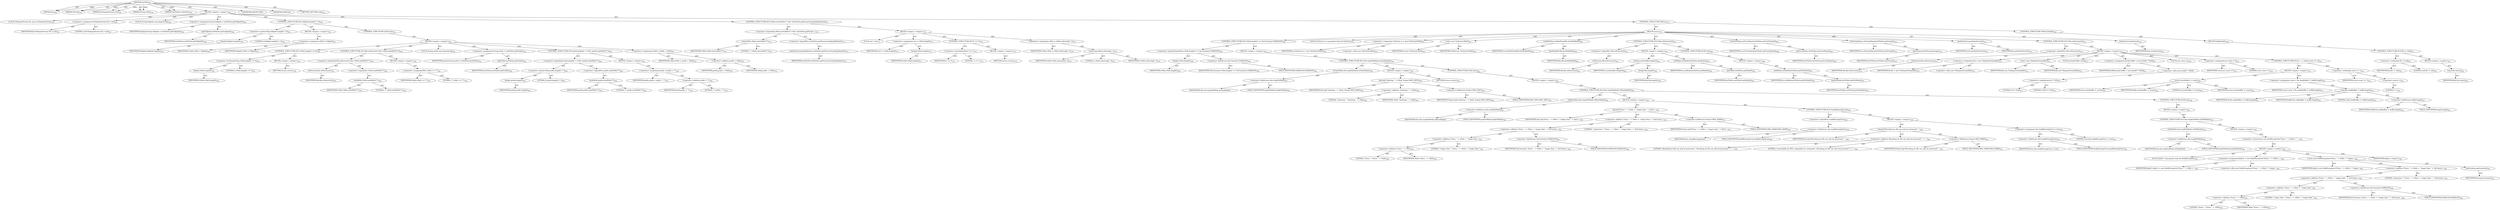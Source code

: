 digraph "tarFile" {  
"111669149704" [label = <(METHOD,tarFile)<SUB>344</SUB>> ]
"115964116999" [label = <(PARAM,this)<SUB>344</SUB>> ]
"115964117028" [label = <(PARAM,File file)<SUB>344</SUB>> ]
"115964117029" [label = <(PARAM,TarOutputStream tOut)<SUB>344</SUB>> ]
"115964117030" [label = <(PARAM,String vPath)<SUB>344</SUB>> ]
"115964117031" [label = <(PARAM,TarFileSet tarFileSet)<SUB>345</SUB>> ]
"25769803821" [label = <(BLOCK,&lt;empty&gt;,&lt;empty&gt;)<SUB>346</SUB>> ]
"94489280539" [label = <(LOCAL,FileInputStream fIn: java.io.FileInputStream)<SUB>347</SUB>> ]
"30064771282" [label = <(&lt;operator&gt;.assignment,FileInputStream fIn = null)<SUB>347</SUB>> ]
"68719476923" [label = <(IDENTIFIER,fIn,FileInputStream fIn = null)<SUB>347</SUB>> ]
"90194313248" [label = <(LITERAL,null,FileInputStream fIn = null)<SUB>347</SUB>> ]
"94489280540" [label = <(LOCAL,String fullpath: java.lang.String)<SUB>349</SUB>> ]
"30064771283" [label = <(&lt;operator&gt;.assignment,String fullpath = tarFileSet.getFullpath())<SUB>349</SUB>> ]
"68719476924" [label = <(IDENTIFIER,fullpath,String fullpath = tarFileSet.getFullpath())<SUB>349</SUB>> ]
"30064771284" [label = <(getFullpath,tarFileSet.getFullpath())<SUB>349</SUB>> ]
"68719476925" [label = <(IDENTIFIER,tarFileSet,tarFileSet.getFullpath())<SUB>349</SUB>> ]
"47244640282" [label = <(CONTROL_STRUCTURE,IF,if (fullpath.length() &gt; 0))<SUB>350</SUB>> ]
"30064771285" [label = <(&lt;operator&gt;.greaterThan,fullpath.length() &gt; 0)<SUB>350</SUB>> ]
"30064771286" [label = <(length,fullpath.length())<SUB>350</SUB>> ]
"68719476926" [label = <(IDENTIFIER,fullpath,fullpath.length())<SUB>350</SUB>> ]
"90194313249" [label = <(LITERAL,0,fullpath.length() &gt; 0)<SUB>350</SUB>> ]
"25769803822" [label = <(BLOCK,&lt;empty&gt;,&lt;empty&gt;)<SUB>350</SUB>> ]
"30064771287" [label = <(&lt;operator&gt;.assignment,vPath = fullpath)<SUB>351</SUB>> ]
"68719476927" [label = <(IDENTIFIER,vPath,vPath = fullpath)<SUB>351</SUB>> ]
"68719476928" [label = <(IDENTIFIER,fullpath,vPath = fullpath)<SUB>351</SUB>> ]
"47244640283" [label = <(CONTROL_STRUCTURE,ELSE,else)<SUB>352</SUB>> ]
"25769803823" [label = <(BLOCK,&lt;empty&gt;,&lt;empty&gt;)<SUB>352</SUB>> ]
"47244640284" [label = <(CONTROL_STRUCTURE,IF,if (vPath.length() &lt;= 0))<SUB>354</SUB>> ]
"30064771288" [label = <(&lt;operator&gt;.lessEqualsThan,vPath.length() &lt;= 0)<SUB>354</SUB>> ]
"30064771289" [label = <(length,vPath.length())<SUB>354</SUB>> ]
"68719476929" [label = <(IDENTIFIER,vPath,vPath.length())<SUB>354</SUB>> ]
"90194313250" [label = <(LITERAL,0,vPath.length() &lt;= 0)<SUB>354</SUB>> ]
"25769803824" [label = <(BLOCK,&lt;empty&gt;,&lt;empty&gt;)<SUB>354</SUB>> ]
"146028888066" [label = <(RETURN,return;,return;)<SUB>355</SUB>> ]
"47244640285" [label = <(CONTROL_STRUCTURE,IF,if (file.isDirectory() &amp;&amp; !vPath.endsWith(&quot;/&quot;)))<SUB>358</SUB>> ]
"30064771290" [label = <(&lt;operator&gt;.logicalAnd,file.isDirectory() &amp;&amp; !vPath.endsWith(&quot;/&quot;))<SUB>358</SUB>> ]
"30064771291" [label = <(isDirectory,file.isDirectory())<SUB>358</SUB>> ]
"68719476930" [label = <(IDENTIFIER,file,file.isDirectory())<SUB>358</SUB>> ]
"30064771292" [label = <(&lt;operator&gt;.logicalNot,!vPath.endsWith(&quot;/&quot;))<SUB>358</SUB>> ]
"30064771293" [label = <(endsWith,vPath.endsWith(&quot;/&quot;))<SUB>358</SUB>> ]
"68719476931" [label = <(IDENTIFIER,vPath,vPath.endsWith(&quot;/&quot;))<SUB>358</SUB>> ]
"90194313251" [label = <(LITERAL,&quot;/&quot;,vPath.endsWith(&quot;/&quot;))<SUB>358</SUB>> ]
"25769803825" [label = <(BLOCK,&lt;empty&gt;,&lt;empty&gt;)<SUB>358</SUB>> ]
"30064771294" [label = <(&lt;operator&gt;.assignmentPlus,vPath += &quot;/&quot;)<SUB>359</SUB>> ]
"68719476932" [label = <(IDENTIFIER,vPath,vPath += &quot;/&quot;)<SUB>359</SUB>> ]
"90194313252" [label = <(LITERAL,&quot;/&quot;,vPath += &quot;/&quot;)<SUB>359</SUB>> ]
"94489280541" [label = <(LOCAL,String prefix: java.lang.String)<SUB>362</SUB>> ]
"30064771295" [label = <(&lt;operator&gt;.assignment,String prefix = tarFileSet.getPrefix())<SUB>362</SUB>> ]
"68719476933" [label = <(IDENTIFIER,prefix,String prefix = tarFileSet.getPrefix())<SUB>362</SUB>> ]
"30064771296" [label = <(getPrefix,tarFileSet.getPrefix())<SUB>362</SUB>> ]
"68719476934" [label = <(IDENTIFIER,tarFileSet,tarFileSet.getPrefix())<SUB>362</SUB>> ]
"47244640286" [label = <(CONTROL_STRUCTURE,IF,if (prefix.length() &gt; 0 &amp;&amp; !prefix.endsWith(&quot;/&quot;)))<SUB>364</SUB>> ]
"30064771297" [label = <(&lt;operator&gt;.logicalAnd,prefix.length() &gt; 0 &amp;&amp; !prefix.endsWith(&quot;/&quot;))<SUB>364</SUB>> ]
"30064771298" [label = <(&lt;operator&gt;.greaterThan,prefix.length() &gt; 0)<SUB>364</SUB>> ]
"30064771299" [label = <(length,prefix.length())<SUB>364</SUB>> ]
"68719476935" [label = <(IDENTIFIER,prefix,prefix.length())<SUB>364</SUB>> ]
"90194313253" [label = <(LITERAL,0,prefix.length() &gt; 0)<SUB>364</SUB>> ]
"30064771300" [label = <(&lt;operator&gt;.logicalNot,!prefix.endsWith(&quot;/&quot;))<SUB>364</SUB>> ]
"30064771301" [label = <(endsWith,prefix.endsWith(&quot;/&quot;))<SUB>364</SUB>> ]
"68719476936" [label = <(IDENTIFIER,prefix,prefix.endsWith(&quot;/&quot;))<SUB>364</SUB>> ]
"90194313254" [label = <(LITERAL,&quot;/&quot;,prefix.endsWith(&quot;/&quot;))<SUB>364</SUB>> ]
"25769803826" [label = <(BLOCK,&lt;empty&gt;,&lt;empty&gt;)<SUB>364</SUB>> ]
"30064771302" [label = <(&lt;operator&gt;.assignment,prefix = prefix + &quot;/&quot;)<SUB>365</SUB>> ]
"68719476937" [label = <(IDENTIFIER,prefix,prefix = prefix + &quot;/&quot;)<SUB>365</SUB>> ]
"30064771303" [label = <(&lt;operator&gt;.addition,prefix + &quot;/&quot;)<SUB>365</SUB>> ]
"68719476938" [label = <(IDENTIFIER,prefix,prefix + &quot;/&quot;)<SUB>365</SUB>> ]
"90194313255" [label = <(LITERAL,&quot;/&quot;,prefix + &quot;/&quot;)<SUB>365</SUB>> ]
"30064771304" [label = <(&lt;operator&gt;.assignment,vPath = prefix + vPath)<SUB>367</SUB>> ]
"68719476939" [label = <(IDENTIFIER,vPath,vPath = prefix + vPath)<SUB>367</SUB>> ]
"30064771305" [label = <(&lt;operator&gt;.addition,prefix + vPath)<SUB>367</SUB>> ]
"68719476940" [label = <(IDENTIFIER,prefix,prefix + vPath)<SUB>367</SUB>> ]
"68719476941" [label = <(IDENTIFIER,vPath,prefix + vPath)<SUB>367</SUB>> ]
"47244640287" [label = <(CONTROL_STRUCTURE,IF,if (vPath.startsWith(&quot;/&quot;) &amp;&amp; !tarFileSet.getPreserveLeadingSlashes()))<SUB>370</SUB>> ]
"30064771306" [label = <(&lt;operator&gt;.logicalAnd,vPath.startsWith(&quot;/&quot;) &amp;&amp; !tarFileSet.getPreserv...)<SUB>370</SUB>> ]
"30064771307" [label = <(startsWith,vPath.startsWith(&quot;/&quot;))<SUB>370</SUB>> ]
"68719476942" [label = <(IDENTIFIER,vPath,vPath.startsWith(&quot;/&quot;))<SUB>370</SUB>> ]
"90194313256" [label = <(LITERAL,&quot;/&quot;,vPath.startsWith(&quot;/&quot;))<SUB>370</SUB>> ]
"30064771308" [label = <(&lt;operator&gt;.logicalNot,!tarFileSet.getPreserveLeadingSlashes())<SUB>370</SUB>> ]
"30064771309" [label = <(getPreserveLeadingSlashes,tarFileSet.getPreserveLeadingSlashes())<SUB>370</SUB>> ]
"68719476943" [label = <(IDENTIFIER,tarFileSet,tarFileSet.getPreserveLeadingSlashes())<SUB>370</SUB>> ]
"25769803827" [label = <(BLOCK,&lt;empty&gt;,&lt;empty&gt;)<SUB>370</SUB>> ]
"94489280542" [label = <(LOCAL,int l: int)<SUB>371</SUB>> ]
"30064771310" [label = <(&lt;operator&gt;.assignment,int l = vPath.length())<SUB>371</SUB>> ]
"68719476944" [label = <(IDENTIFIER,l,int l = vPath.length())<SUB>371</SUB>> ]
"30064771311" [label = <(length,vPath.length())<SUB>371</SUB>> ]
"68719476945" [label = <(IDENTIFIER,vPath,vPath.length())<SUB>371</SUB>> ]
"47244640288" [label = <(CONTROL_STRUCTURE,IF,if (l &lt;= 1))<SUB>372</SUB>> ]
"30064771312" [label = <(&lt;operator&gt;.lessEqualsThan,l &lt;= 1)<SUB>372</SUB>> ]
"68719476946" [label = <(IDENTIFIER,l,l &lt;= 1)<SUB>372</SUB>> ]
"90194313257" [label = <(LITERAL,1,l &lt;= 1)<SUB>372</SUB>> ]
"25769803828" [label = <(BLOCK,&lt;empty&gt;,&lt;empty&gt;)<SUB>372</SUB>> ]
"146028888067" [label = <(RETURN,return;,return;)<SUB>374</SUB>> ]
"30064771313" [label = <(&lt;operator&gt;.assignment,vPath = vPath.substring(1, l))<SUB>376</SUB>> ]
"68719476947" [label = <(IDENTIFIER,vPath,vPath = vPath.substring(1, l))<SUB>376</SUB>> ]
"30064771314" [label = <(substring,vPath.substring(1, l))<SUB>376</SUB>> ]
"68719476948" [label = <(IDENTIFIER,vPath,vPath.substring(1, l))<SUB>376</SUB>> ]
"90194313258" [label = <(LITERAL,1,vPath.substring(1, l))<SUB>376</SUB>> ]
"68719476949" [label = <(IDENTIFIER,l,vPath.substring(1, l))<SUB>376</SUB>> ]
"47244640289" [label = <(CONTROL_STRUCTURE,TRY,try)<SUB>379</SUB>> ]
"25769803829" [label = <(BLOCK,try,try)<SUB>379</SUB>> ]
"47244640290" [label = <(CONTROL_STRUCTURE,IF,if (vPath.length() &gt;= TarConstants.NAMELEN))<SUB>380</SUB>> ]
"30064771315" [label = <(&lt;operator&gt;.greaterEqualsThan,vPath.length() &gt;= TarConstants.NAMELEN)<SUB>380</SUB>> ]
"30064771316" [label = <(length,vPath.length())<SUB>380</SUB>> ]
"68719476950" [label = <(IDENTIFIER,vPath,vPath.length())<SUB>380</SUB>> ]
"30064771317" [label = <(&lt;operator&gt;.fieldAccess,TarConstants.NAMELEN)<SUB>380</SUB>> ]
"68719476951" [label = <(IDENTIFIER,TarConstants,vPath.length() &gt;= TarConstants.NAMELEN)<SUB>380</SUB>> ]
"55834574889" [label = <(FIELD_IDENTIFIER,NAMELEN,NAMELEN)<SUB>380</SUB>> ]
"25769803830" [label = <(BLOCK,&lt;empty&gt;,&lt;empty&gt;)<SUB>380</SUB>> ]
"47244640291" [label = <(CONTROL_STRUCTURE,IF,if (this.longFileMode.isOmitMode()))<SUB>381</SUB>> ]
"30064771318" [label = <(isOmitMode,this.longFileMode.isOmitMode())<SUB>381</SUB>> ]
"30064771319" [label = <(&lt;operator&gt;.fieldAccess,this.longFileMode)<SUB>381</SUB>> ]
"68719476952" [label = <(IDENTIFIER,this,this.longFileMode.isOmitMode())> ]
"55834574890" [label = <(FIELD_IDENTIFIER,longFileMode,longFileMode)<SUB>381</SUB>> ]
"25769803831" [label = <(BLOCK,&lt;empty&gt;,&lt;empty&gt;)<SUB>381</SUB>> ]
"30064771320" [label = <(log,log(&quot;Omitting: &quot; + vPath, Project.MSG_INFO))<SUB>382</SUB>> ]
"68719476759" [label = <(IDENTIFIER,this,log(&quot;Omitting: &quot; + vPath, Project.MSG_INFO))<SUB>382</SUB>> ]
"30064771321" [label = <(&lt;operator&gt;.addition,&quot;Omitting: &quot; + vPath)<SUB>382</SUB>> ]
"90194313259" [label = <(LITERAL,&quot;Omitting: &quot;,&quot;Omitting: &quot; + vPath)<SUB>382</SUB>> ]
"68719476953" [label = <(IDENTIFIER,vPath,&quot;Omitting: &quot; + vPath)<SUB>382</SUB>> ]
"30064771322" [label = <(&lt;operator&gt;.fieldAccess,Project.MSG_INFO)<SUB>382</SUB>> ]
"68719476954" [label = <(IDENTIFIER,Project,log(&quot;Omitting: &quot; + vPath, Project.MSG_INFO))<SUB>382</SUB>> ]
"55834574891" [label = <(FIELD_IDENTIFIER,MSG_INFO,MSG_INFO)<SUB>382</SUB>> ]
"146028888068" [label = <(RETURN,return;,return;)<SUB>383</SUB>> ]
"47244640292" [label = <(CONTROL_STRUCTURE,ELSE,else)<SUB>384</SUB>> ]
"25769803832" [label = <(BLOCK,&lt;empty&gt;,&lt;empty&gt;)<SUB>384</SUB>> ]
"47244640293" [label = <(CONTROL_STRUCTURE,IF,if (this.longFileMode.isWarnMode()))<SUB>384</SUB>> ]
"30064771323" [label = <(isWarnMode,this.longFileMode.isWarnMode())<SUB>384</SUB>> ]
"30064771324" [label = <(&lt;operator&gt;.fieldAccess,this.longFileMode)<SUB>384</SUB>> ]
"68719476955" [label = <(IDENTIFIER,this,this.longFileMode.isWarnMode())> ]
"55834574892" [label = <(FIELD_IDENTIFIER,longFileMode,longFileMode)<SUB>384</SUB>> ]
"25769803833" [label = <(BLOCK,&lt;empty&gt;,&lt;empty&gt;)<SUB>384</SUB>> ]
"30064771325" [label = <(log,log(&quot;Entry: &quot; + vPath + &quot; longer than &quot; + TarCo...)<SUB>385</SUB>> ]
"68719476760" [label = <(IDENTIFIER,this,log(&quot;Entry: &quot; + vPath + &quot; longer than &quot; + TarCo...)<SUB>385</SUB>> ]
"30064771326" [label = <(&lt;operator&gt;.addition,&quot;Entry: &quot; + vPath + &quot; longer than &quot; + TarConsta...)<SUB>385</SUB>> ]
"30064771327" [label = <(&lt;operator&gt;.addition,&quot;Entry: &quot; + vPath + &quot; longer than &quot; + TarConsta...)<SUB>385</SUB>> ]
"30064771328" [label = <(&lt;operator&gt;.addition,&quot;Entry: &quot; + vPath + &quot; longer than &quot;)<SUB>385</SUB>> ]
"30064771329" [label = <(&lt;operator&gt;.addition,&quot;Entry: &quot; + vPath)<SUB>385</SUB>> ]
"90194313260" [label = <(LITERAL,&quot;Entry: &quot;,&quot;Entry: &quot; + vPath)<SUB>385</SUB>> ]
"68719476956" [label = <(IDENTIFIER,vPath,&quot;Entry: &quot; + vPath)<SUB>385</SUB>> ]
"90194313261" [label = <(LITERAL,&quot; longer than &quot;,&quot;Entry: &quot; + vPath + &quot; longer than &quot;)<SUB>385</SUB>> ]
"30064771330" [label = <(&lt;operator&gt;.fieldAccess,TarConstants.NAMELEN)<SUB>386</SUB>> ]
"68719476957" [label = <(IDENTIFIER,TarConstants,&quot;Entry: &quot; + vPath + &quot; longer than &quot; + TarConsta...)<SUB>386</SUB>> ]
"55834574893" [label = <(FIELD_IDENTIFIER,NAMELEN,NAMELEN)<SUB>386</SUB>> ]
"90194313262" [label = <(LITERAL,&quot; characters.&quot;,&quot;Entry: &quot; + vPath + &quot; longer than &quot; + TarConsta...)<SUB>386</SUB>> ]
"30064771331" [label = <(&lt;operator&gt;.fieldAccess,Project.MSG_WARN)<SUB>387</SUB>> ]
"68719476958" [label = <(IDENTIFIER,Project,log(&quot;Entry: &quot; + vPath + &quot; longer than &quot; + TarCo...)<SUB>387</SUB>> ]
"55834574894" [label = <(FIELD_IDENTIFIER,MSG_WARN,MSG_WARN)<SUB>387</SUB>> ]
"47244640294" [label = <(CONTROL_STRUCTURE,IF,if (!longWarningGiven))<SUB>388</SUB>> ]
"30064771332" [label = <(&lt;operator&gt;.logicalNot,!longWarningGiven)<SUB>388</SUB>> ]
"30064771333" [label = <(&lt;operator&gt;.fieldAccess,this.longWarningGiven)<SUB>388</SUB>> ]
"68719476959" [label = <(IDENTIFIER,this,!longWarningGiven)> ]
"55834574895" [label = <(FIELD_IDENTIFIER,longWarningGiven,longWarningGiven)<SUB>388</SUB>> ]
"25769803834" [label = <(BLOCK,&lt;empty&gt;,&lt;empty&gt;)<SUB>388</SUB>> ]
"30064771334" [label = <(log,log(&quot;Resulting tar file can only be processed &quot;...)<SUB>389</SUB>> ]
"68719476761" [label = <(IDENTIFIER,this,log(&quot;Resulting tar file can only be processed &quot;...)<SUB>389</SUB>> ]
"30064771335" [label = <(&lt;operator&gt;.addition,&quot;Resulting tar file can only be processed &quot; + &quot;...)<SUB>389</SUB>> ]
"90194313263" [label = <(LITERAL,&quot;Resulting tar file can only be processed &quot;,&quot;Resulting tar file can only be processed &quot; + &quot;...)<SUB>389</SUB>> ]
"90194313264" [label = <(LITERAL,&quot;successfully by GNU compatible tar commands&quot;,&quot;Resulting tar file can only be processed &quot; + &quot;...)<SUB>390</SUB>> ]
"30064771336" [label = <(&lt;operator&gt;.fieldAccess,Project.MSG_WARN)<SUB>391</SUB>> ]
"68719476960" [label = <(IDENTIFIER,Project,log(&quot;Resulting tar file can only be processed &quot;...)<SUB>391</SUB>> ]
"55834574896" [label = <(FIELD_IDENTIFIER,MSG_WARN,MSG_WARN)<SUB>391</SUB>> ]
"30064771337" [label = <(&lt;operator&gt;.assignment,this.longWarningGiven = true)<SUB>392</SUB>> ]
"30064771338" [label = <(&lt;operator&gt;.fieldAccess,this.longWarningGiven)<SUB>392</SUB>> ]
"68719476961" [label = <(IDENTIFIER,this,this.longWarningGiven = true)> ]
"55834574897" [label = <(FIELD_IDENTIFIER,longWarningGiven,longWarningGiven)<SUB>392</SUB>> ]
"90194313265" [label = <(LITERAL,true,this.longWarningGiven = true)<SUB>392</SUB>> ]
"47244640295" [label = <(CONTROL_STRUCTURE,ELSE,else)<SUB>394</SUB>> ]
"25769803835" [label = <(BLOCK,&lt;empty&gt;,&lt;empty&gt;)<SUB>394</SUB>> ]
"47244640296" [label = <(CONTROL_STRUCTURE,IF,if (this.longFileMode.isFailMode()))<SUB>394</SUB>> ]
"30064771339" [label = <(isFailMode,this.longFileMode.isFailMode())<SUB>394</SUB>> ]
"30064771340" [label = <(&lt;operator&gt;.fieldAccess,this.longFileMode)<SUB>394</SUB>> ]
"68719476962" [label = <(IDENTIFIER,this,this.longFileMode.isFailMode())> ]
"55834574898" [label = <(FIELD_IDENTIFIER,longFileMode,longFileMode)<SUB>394</SUB>> ]
"25769803836" [label = <(BLOCK,&lt;empty&gt;,&lt;empty&gt;)<SUB>394</SUB>> ]
"30064771341" [label = <(&lt;operator&gt;.throw,throw new BuildException(&quot;Entry: &quot; + vPath + &quot; ...)<SUB>395</SUB>> ]
"25769803837" [label = <(BLOCK,&lt;empty&gt;,&lt;empty&gt;)<SUB>395</SUB>> ]
"94489280543" [label = <(LOCAL,$obj11: org.apache.tools.ant.BuildException)<SUB>395</SUB>> ]
"30064771342" [label = <(&lt;operator&gt;.assignment,$obj11 = new BuildException(&quot;Entry: &quot; + vPath +...)<SUB>395</SUB>> ]
"68719476963" [label = <(IDENTIFIER,$obj11,$obj11 = new BuildException(&quot;Entry: &quot; + vPath +...)<SUB>395</SUB>> ]
"30064771343" [label = <(&lt;operator&gt;.alloc,new BuildException(&quot;Entry: &quot; + vPath + &quot; longer...)<SUB>395</SUB>> ]
"30064771344" [label = <(&lt;init&gt;,new BuildException(&quot;Entry: &quot; + vPath + &quot; longer...)<SUB>395</SUB>> ]
"68719476964" [label = <(IDENTIFIER,$obj11,new BuildException(&quot;Entry: &quot; + vPath + &quot; longer...)<SUB>395</SUB>> ]
"30064771345" [label = <(&lt;operator&gt;.addition,&quot;Entry: &quot; + vPath + &quot; longer than &quot; + TarConsta...)<SUB>395</SUB>> ]
"30064771346" [label = <(&lt;operator&gt;.addition,&quot;Entry: &quot; + vPath + &quot; longer than &quot; + TarConsta...)<SUB>395</SUB>> ]
"30064771347" [label = <(&lt;operator&gt;.addition,&quot;Entry: &quot; + vPath + &quot; longer than &quot;)<SUB>395</SUB>> ]
"30064771348" [label = <(&lt;operator&gt;.addition,&quot;Entry: &quot; + vPath)<SUB>395</SUB>> ]
"90194313266" [label = <(LITERAL,&quot;Entry: &quot;,&quot;Entry: &quot; + vPath)<SUB>395</SUB>> ]
"68719476965" [label = <(IDENTIFIER,vPath,&quot;Entry: &quot; + vPath)<SUB>395</SUB>> ]
"90194313267" [label = <(LITERAL,&quot; longer than &quot;,&quot;Entry: &quot; + vPath + &quot; longer than &quot;)<SUB>396</SUB>> ]
"30064771349" [label = <(&lt;operator&gt;.fieldAccess,TarConstants.NAMELEN)<SUB>396</SUB>> ]
"68719476966" [label = <(IDENTIFIER,TarConstants,&quot;Entry: &quot; + vPath + &quot; longer than &quot; + TarConsta...)<SUB>396</SUB>> ]
"55834574899" [label = <(FIELD_IDENTIFIER,NAMELEN,NAMELEN)<SUB>396</SUB>> ]
"90194313268" [label = <(LITERAL,&quot;characters.&quot;,&quot;Entry: &quot; + vPath + &quot; longer than &quot; + TarConsta...)<SUB>397</SUB>> ]
"30064771350" [label = <(getLocation,getLocation())<SUB>397</SUB>> ]
"68719476762" [label = <(IDENTIFIER,this,getLocation())<SUB>397</SUB>> ]
"68719476967" [label = <(IDENTIFIER,$obj11,&lt;empty&gt;)<SUB>395</SUB>> ]
"94489280544" [label = <(LOCAL,TarEntry te: org.apache.tools.tar.TarEntry)<SUB>401</SUB>> ]
"30064771351" [label = <(&lt;operator&gt;.assignment,TarEntry te = new TarEntry(vPath))<SUB>401</SUB>> ]
"68719476968" [label = <(IDENTIFIER,te,TarEntry te = new TarEntry(vPath))<SUB>401</SUB>> ]
"30064771352" [label = <(&lt;operator&gt;.alloc,new TarEntry(vPath))<SUB>401</SUB>> ]
"30064771353" [label = <(&lt;init&gt;,new TarEntry(vPath))<SUB>401</SUB>> ]
"68719476969" [label = <(IDENTIFIER,te,new TarEntry(vPath))<SUB>401</SUB>> ]
"68719476970" [label = <(IDENTIFIER,vPath,new TarEntry(vPath))<SUB>401</SUB>> ]
"30064771354" [label = <(setModTime,setModTime(file.lastModified()))<SUB>402</SUB>> ]
"68719476971" [label = <(IDENTIFIER,te,setModTime(file.lastModified()))<SUB>402</SUB>> ]
"30064771355" [label = <(lastModified,file.lastModified())<SUB>402</SUB>> ]
"68719476972" [label = <(IDENTIFIER,file,file.lastModified())<SUB>402</SUB>> ]
"47244640297" [label = <(CONTROL_STRUCTURE,IF,if (!file.isDirectory()))<SUB>403</SUB>> ]
"30064771356" [label = <(&lt;operator&gt;.logicalNot,!file.isDirectory())<SUB>403</SUB>> ]
"30064771357" [label = <(isDirectory,file.isDirectory())<SUB>403</SUB>> ]
"68719476973" [label = <(IDENTIFIER,file,file.isDirectory())<SUB>403</SUB>> ]
"25769803838" [label = <(BLOCK,&lt;empty&gt;,&lt;empty&gt;)<SUB>403</SUB>> ]
"30064771358" [label = <(setSize,setSize(file.length()))<SUB>404</SUB>> ]
"68719476974" [label = <(IDENTIFIER,te,setSize(file.length()))<SUB>404</SUB>> ]
"30064771359" [label = <(length,file.length())<SUB>404</SUB>> ]
"68719476975" [label = <(IDENTIFIER,file,file.length())<SUB>404</SUB>> ]
"30064771360" [label = <(setMode,setMode(tarFileSet.getMode()))<SUB>405</SUB>> ]
"68719476976" [label = <(IDENTIFIER,te,setMode(tarFileSet.getMode()))<SUB>405</SUB>> ]
"30064771361" [label = <(getMode,tarFileSet.getMode())<SUB>405</SUB>> ]
"68719476977" [label = <(IDENTIFIER,tarFileSet,tarFileSet.getMode())<SUB>405</SUB>> ]
"47244640298" [label = <(CONTROL_STRUCTURE,ELSE,else)<SUB>406</SUB>> ]
"25769803839" [label = <(BLOCK,&lt;empty&gt;,&lt;empty&gt;)<SUB>406</SUB>> ]
"30064771362" [label = <(setMode,setMode(tarFileSet.getDirMode()))<SUB>407</SUB>> ]
"68719476978" [label = <(IDENTIFIER,te,setMode(tarFileSet.getDirMode()))<SUB>407</SUB>> ]
"30064771363" [label = <(getDirMode,tarFileSet.getDirMode())<SUB>407</SUB>> ]
"68719476979" [label = <(IDENTIFIER,tarFileSet,tarFileSet.getDirMode())<SUB>407</SUB>> ]
"30064771364" [label = <(setUserName,setUserName(tarFileSet.getUserName()))<SUB>409</SUB>> ]
"68719476980" [label = <(IDENTIFIER,te,setUserName(tarFileSet.getUserName()))<SUB>409</SUB>> ]
"30064771365" [label = <(getUserName,tarFileSet.getUserName())<SUB>409</SUB>> ]
"68719476981" [label = <(IDENTIFIER,tarFileSet,tarFileSet.getUserName())<SUB>409</SUB>> ]
"30064771366" [label = <(setGroupName,setGroupName(tarFileSet.getGroup()))<SUB>410</SUB>> ]
"68719476982" [label = <(IDENTIFIER,te,setGroupName(tarFileSet.getGroup()))<SUB>410</SUB>> ]
"30064771367" [label = <(getGroup,tarFileSet.getGroup())<SUB>410</SUB>> ]
"68719476983" [label = <(IDENTIFIER,tarFileSet,tarFileSet.getGroup())<SUB>410</SUB>> ]
"30064771368" [label = <(putNextEntry,putNextEntry(te))<SUB>412</SUB>> ]
"68719476984" [label = <(IDENTIFIER,tOut,putNextEntry(te))<SUB>412</SUB>> ]
"68719476985" [label = <(IDENTIFIER,te,putNextEntry(te))<SUB>412</SUB>> ]
"47244640299" [label = <(CONTROL_STRUCTURE,IF,if (!file.isDirectory()))<SUB>414</SUB>> ]
"30064771369" [label = <(&lt;operator&gt;.logicalNot,!file.isDirectory())<SUB>414</SUB>> ]
"30064771370" [label = <(isDirectory,file.isDirectory())<SUB>414</SUB>> ]
"68719476986" [label = <(IDENTIFIER,file,file.isDirectory())<SUB>414</SUB>> ]
"25769803840" [label = <(BLOCK,&lt;empty&gt;,&lt;empty&gt;)<SUB>414</SUB>> ]
"30064771371" [label = <(&lt;operator&gt;.assignment,fIn = new FileInputStream(file))<SUB>415</SUB>> ]
"68719476987" [label = <(IDENTIFIER,fIn,fIn = new FileInputStream(file))<SUB>415</SUB>> ]
"30064771372" [label = <(&lt;operator&gt;.alloc,new FileInputStream(file))<SUB>415</SUB>> ]
"30064771373" [label = <(&lt;init&gt;,new FileInputStream(file))<SUB>415</SUB>> ]
"68719476988" [label = <(IDENTIFIER,fIn,new FileInputStream(file))<SUB>415</SUB>> ]
"68719476989" [label = <(IDENTIFIER,file,new FileInputStream(file))<SUB>415</SUB>> ]
"94489280545" [label = <(LOCAL,byte[] buffer: byte[])<SUB>417</SUB>> ]
"30064771374" [label = <(&lt;operator&gt;.assignment,byte[] buffer = new byte[8 * 1024])<SUB>417</SUB>> ]
"68719476990" [label = <(IDENTIFIER,buffer,byte[] buffer = new byte[8 * 1024])<SUB>417</SUB>> ]
"30064771375" [label = <(&lt;operator&gt;.alloc,new byte[8 * 1024])> ]
"30064771376" [label = <(&lt;operator&gt;.multiplication,8 * 1024)<SUB>417</SUB>> ]
"90194313269" [label = <(LITERAL,8,8 * 1024)<SUB>417</SUB>> ]
"90194313270" [label = <(LITERAL,1024,8 * 1024)<SUB>417</SUB>> ]
"94489280546" [label = <(LOCAL,int count: int)<SUB>418</SUB>> ]
"30064771377" [label = <(&lt;operator&gt;.assignment,int count = 0)<SUB>418</SUB>> ]
"68719476991" [label = <(IDENTIFIER,count,int count = 0)<SUB>418</SUB>> ]
"90194313271" [label = <(LITERAL,0,int count = 0)<SUB>418</SUB>> ]
"47244640300" [label = <(CONTROL_STRUCTURE,DO,do {...} while (count != -1))<SUB>419</SUB>> ]
"25769803841" [label = <(BLOCK,&lt;empty&gt;,&lt;empty&gt;)<SUB>419</SUB>> ]
"30064771378" [label = <(write,write(buffer, 0, count))<SUB>420</SUB>> ]
"68719476992" [label = <(IDENTIFIER,tOut,write(buffer, 0, count))<SUB>420</SUB>> ]
"68719476993" [label = <(IDENTIFIER,buffer,write(buffer, 0, count))<SUB>420</SUB>> ]
"90194313272" [label = <(LITERAL,0,write(buffer, 0, count))<SUB>420</SUB>> ]
"68719476994" [label = <(IDENTIFIER,count,write(buffer, 0, count))<SUB>420</SUB>> ]
"30064771379" [label = <(&lt;operator&gt;.assignment,count = fIn.read(buffer, 0, buffer.length))<SUB>421</SUB>> ]
"68719476995" [label = <(IDENTIFIER,count,count = fIn.read(buffer, 0, buffer.length))<SUB>421</SUB>> ]
"30064771380" [label = <(read,fIn.read(buffer, 0, buffer.length))<SUB>421</SUB>> ]
"68719476996" [label = <(IDENTIFIER,fIn,fIn.read(buffer, 0, buffer.length))<SUB>421</SUB>> ]
"68719476997" [label = <(IDENTIFIER,buffer,fIn.read(buffer, 0, buffer.length))<SUB>421</SUB>> ]
"90194313273" [label = <(LITERAL,0,fIn.read(buffer, 0, buffer.length))<SUB>421</SUB>> ]
"30064771381" [label = <(&lt;operator&gt;.fieldAccess,buffer.length)<SUB>421</SUB>> ]
"68719476998" [label = <(IDENTIFIER,buffer,fIn.read(buffer, 0, buffer.length))<SUB>421</SUB>> ]
"55834574900" [label = <(FIELD_IDENTIFIER,length,length)<SUB>421</SUB>> ]
"30064771382" [label = <(&lt;operator&gt;.notEquals,count != -1)<SUB>422</SUB>> ]
"68719476999" [label = <(IDENTIFIER,count,count != -1)<SUB>422</SUB>> ]
"30064771383" [label = <(&lt;operator&gt;.minus,-1)<SUB>422</SUB>> ]
"90194313274" [label = <(LITERAL,1,-1)<SUB>422</SUB>> ]
"30064771384" [label = <(closeEntry,closeEntry())<SUB>425</SUB>> ]
"68719477000" [label = <(IDENTIFIER,tOut,closeEntry())<SUB>425</SUB>> ]
"47244640301" [label = <(CONTROL_STRUCTURE,FINALLY,finally)<SUB>426</SUB>> ]
"25769803842" [label = <(BLOCK,finally,finally)<SUB>426</SUB>> ]
"47244640302" [label = <(CONTROL_STRUCTURE,IF,if (fIn != null))<SUB>427</SUB>> ]
"30064771385" [label = <(&lt;operator&gt;.notEquals,fIn != null)<SUB>427</SUB>> ]
"68719477001" [label = <(IDENTIFIER,fIn,fIn != null)<SUB>427</SUB>> ]
"90194313275" [label = <(LITERAL,null,fIn != null)<SUB>427</SUB>> ]
"25769803843" [label = <(BLOCK,&lt;empty&gt;,&lt;empty&gt;)<SUB>427</SUB>> ]
"30064771386" [label = <(close,fIn.close())<SUB>428</SUB>> ]
"68719477002" [label = <(IDENTIFIER,fIn,fIn.close())<SUB>428</SUB>> ]
"133143986205" [label = <(MODIFIER,PROTECTED)> ]
"133143986206" [label = <(MODIFIER,VIRTUAL)> ]
"128849018888" [label = <(METHOD_RETURN,void)<SUB>344</SUB>> ]
  "111669149704" -> "115964116999"  [ label = "AST: "] 
  "111669149704" -> "115964117028"  [ label = "AST: "] 
  "111669149704" -> "115964117029"  [ label = "AST: "] 
  "111669149704" -> "115964117030"  [ label = "AST: "] 
  "111669149704" -> "115964117031"  [ label = "AST: "] 
  "111669149704" -> "25769803821"  [ label = "AST: "] 
  "111669149704" -> "133143986205"  [ label = "AST: "] 
  "111669149704" -> "133143986206"  [ label = "AST: "] 
  "111669149704" -> "128849018888"  [ label = "AST: "] 
  "25769803821" -> "94489280539"  [ label = "AST: "] 
  "25769803821" -> "30064771282"  [ label = "AST: "] 
  "25769803821" -> "94489280540"  [ label = "AST: "] 
  "25769803821" -> "30064771283"  [ label = "AST: "] 
  "25769803821" -> "47244640282"  [ label = "AST: "] 
  "25769803821" -> "47244640287"  [ label = "AST: "] 
  "25769803821" -> "47244640289"  [ label = "AST: "] 
  "30064771282" -> "68719476923"  [ label = "AST: "] 
  "30064771282" -> "90194313248"  [ label = "AST: "] 
  "30064771283" -> "68719476924"  [ label = "AST: "] 
  "30064771283" -> "30064771284"  [ label = "AST: "] 
  "30064771284" -> "68719476925"  [ label = "AST: "] 
  "47244640282" -> "30064771285"  [ label = "AST: "] 
  "47244640282" -> "25769803822"  [ label = "AST: "] 
  "47244640282" -> "47244640283"  [ label = "AST: "] 
  "30064771285" -> "30064771286"  [ label = "AST: "] 
  "30064771285" -> "90194313249"  [ label = "AST: "] 
  "30064771286" -> "68719476926"  [ label = "AST: "] 
  "25769803822" -> "30064771287"  [ label = "AST: "] 
  "30064771287" -> "68719476927"  [ label = "AST: "] 
  "30064771287" -> "68719476928"  [ label = "AST: "] 
  "47244640283" -> "25769803823"  [ label = "AST: "] 
  "25769803823" -> "47244640284"  [ label = "AST: "] 
  "25769803823" -> "47244640285"  [ label = "AST: "] 
  "25769803823" -> "94489280541"  [ label = "AST: "] 
  "25769803823" -> "30064771295"  [ label = "AST: "] 
  "25769803823" -> "47244640286"  [ label = "AST: "] 
  "25769803823" -> "30064771304"  [ label = "AST: "] 
  "47244640284" -> "30064771288"  [ label = "AST: "] 
  "47244640284" -> "25769803824"  [ label = "AST: "] 
  "30064771288" -> "30064771289"  [ label = "AST: "] 
  "30064771288" -> "90194313250"  [ label = "AST: "] 
  "30064771289" -> "68719476929"  [ label = "AST: "] 
  "25769803824" -> "146028888066"  [ label = "AST: "] 
  "47244640285" -> "30064771290"  [ label = "AST: "] 
  "47244640285" -> "25769803825"  [ label = "AST: "] 
  "30064771290" -> "30064771291"  [ label = "AST: "] 
  "30064771290" -> "30064771292"  [ label = "AST: "] 
  "30064771291" -> "68719476930"  [ label = "AST: "] 
  "30064771292" -> "30064771293"  [ label = "AST: "] 
  "30064771293" -> "68719476931"  [ label = "AST: "] 
  "30064771293" -> "90194313251"  [ label = "AST: "] 
  "25769803825" -> "30064771294"  [ label = "AST: "] 
  "30064771294" -> "68719476932"  [ label = "AST: "] 
  "30064771294" -> "90194313252"  [ label = "AST: "] 
  "30064771295" -> "68719476933"  [ label = "AST: "] 
  "30064771295" -> "30064771296"  [ label = "AST: "] 
  "30064771296" -> "68719476934"  [ label = "AST: "] 
  "47244640286" -> "30064771297"  [ label = "AST: "] 
  "47244640286" -> "25769803826"  [ label = "AST: "] 
  "30064771297" -> "30064771298"  [ label = "AST: "] 
  "30064771297" -> "30064771300"  [ label = "AST: "] 
  "30064771298" -> "30064771299"  [ label = "AST: "] 
  "30064771298" -> "90194313253"  [ label = "AST: "] 
  "30064771299" -> "68719476935"  [ label = "AST: "] 
  "30064771300" -> "30064771301"  [ label = "AST: "] 
  "30064771301" -> "68719476936"  [ label = "AST: "] 
  "30064771301" -> "90194313254"  [ label = "AST: "] 
  "25769803826" -> "30064771302"  [ label = "AST: "] 
  "30064771302" -> "68719476937"  [ label = "AST: "] 
  "30064771302" -> "30064771303"  [ label = "AST: "] 
  "30064771303" -> "68719476938"  [ label = "AST: "] 
  "30064771303" -> "90194313255"  [ label = "AST: "] 
  "30064771304" -> "68719476939"  [ label = "AST: "] 
  "30064771304" -> "30064771305"  [ label = "AST: "] 
  "30064771305" -> "68719476940"  [ label = "AST: "] 
  "30064771305" -> "68719476941"  [ label = "AST: "] 
  "47244640287" -> "30064771306"  [ label = "AST: "] 
  "47244640287" -> "25769803827"  [ label = "AST: "] 
  "30064771306" -> "30064771307"  [ label = "AST: "] 
  "30064771306" -> "30064771308"  [ label = "AST: "] 
  "30064771307" -> "68719476942"  [ label = "AST: "] 
  "30064771307" -> "90194313256"  [ label = "AST: "] 
  "30064771308" -> "30064771309"  [ label = "AST: "] 
  "30064771309" -> "68719476943"  [ label = "AST: "] 
  "25769803827" -> "94489280542"  [ label = "AST: "] 
  "25769803827" -> "30064771310"  [ label = "AST: "] 
  "25769803827" -> "47244640288"  [ label = "AST: "] 
  "25769803827" -> "30064771313"  [ label = "AST: "] 
  "30064771310" -> "68719476944"  [ label = "AST: "] 
  "30064771310" -> "30064771311"  [ label = "AST: "] 
  "30064771311" -> "68719476945"  [ label = "AST: "] 
  "47244640288" -> "30064771312"  [ label = "AST: "] 
  "47244640288" -> "25769803828"  [ label = "AST: "] 
  "30064771312" -> "68719476946"  [ label = "AST: "] 
  "30064771312" -> "90194313257"  [ label = "AST: "] 
  "25769803828" -> "146028888067"  [ label = "AST: "] 
  "30064771313" -> "68719476947"  [ label = "AST: "] 
  "30064771313" -> "30064771314"  [ label = "AST: "] 
  "30064771314" -> "68719476948"  [ label = "AST: "] 
  "30064771314" -> "90194313258"  [ label = "AST: "] 
  "30064771314" -> "68719476949"  [ label = "AST: "] 
  "47244640289" -> "25769803829"  [ label = "AST: "] 
  "47244640289" -> "47244640301"  [ label = "AST: "] 
  "25769803829" -> "47244640290"  [ label = "AST: "] 
  "25769803829" -> "94489280544"  [ label = "AST: "] 
  "25769803829" -> "30064771351"  [ label = "AST: "] 
  "25769803829" -> "30064771353"  [ label = "AST: "] 
  "25769803829" -> "30064771354"  [ label = "AST: "] 
  "25769803829" -> "47244640297"  [ label = "AST: "] 
  "25769803829" -> "30064771364"  [ label = "AST: "] 
  "25769803829" -> "30064771366"  [ label = "AST: "] 
  "25769803829" -> "30064771368"  [ label = "AST: "] 
  "25769803829" -> "47244640299"  [ label = "AST: "] 
  "25769803829" -> "30064771384"  [ label = "AST: "] 
  "47244640290" -> "30064771315"  [ label = "AST: "] 
  "47244640290" -> "25769803830"  [ label = "AST: "] 
  "30064771315" -> "30064771316"  [ label = "AST: "] 
  "30064771315" -> "30064771317"  [ label = "AST: "] 
  "30064771316" -> "68719476950"  [ label = "AST: "] 
  "30064771317" -> "68719476951"  [ label = "AST: "] 
  "30064771317" -> "55834574889"  [ label = "AST: "] 
  "25769803830" -> "47244640291"  [ label = "AST: "] 
  "47244640291" -> "30064771318"  [ label = "AST: "] 
  "47244640291" -> "25769803831"  [ label = "AST: "] 
  "47244640291" -> "47244640292"  [ label = "AST: "] 
  "30064771318" -> "30064771319"  [ label = "AST: "] 
  "30064771319" -> "68719476952"  [ label = "AST: "] 
  "30064771319" -> "55834574890"  [ label = "AST: "] 
  "25769803831" -> "30064771320"  [ label = "AST: "] 
  "25769803831" -> "146028888068"  [ label = "AST: "] 
  "30064771320" -> "68719476759"  [ label = "AST: "] 
  "30064771320" -> "30064771321"  [ label = "AST: "] 
  "30064771320" -> "30064771322"  [ label = "AST: "] 
  "30064771321" -> "90194313259"  [ label = "AST: "] 
  "30064771321" -> "68719476953"  [ label = "AST: "] 
  "30064771322" -> "68719476954"  [ label = "AST: "] 
  "30064771322" -> "55834574891"  [ label = "AST: "] 
  "47244640292" -> "25769803832"  [ label = "AST: "] 
  "25769803832" -> "47244640293"  [ label = "AST: "] 
  "47244640293" -> "30064771323"  [ label = "AST: "] 
  "47244640293" -> "25769803833"  [ label = "AST: "] 
  "47244640293" -> "47244640295"  [ label = "AST: "] 
  "30064771323" -> "30064771324"  [ label = "AST: "] 
  "30064771324" -> "68719476955"  [ label = "AST: "] 
  "30064771324" -> "55834574892"  [ label = "AST: "] 
  "25769803833" -> "30064771325"  [ label = "AST: "] 
  "25769803833" -> "47244640294"  [ label = "AST: "] 
  "30064771325" -> "68719476760"  [ label = "AST: "] 
  "30064771325" -> "30064771326"  [ label = "AST: "] 
  "30064771325" -> "30064771331"  [ label = "AST: "] 
  "30064771326" -> "30064771327"  [ label = "AST: "] 
  "30064771326" -> "90194313262"  [ label = "AST: "] 
  "30064771327" -> "30064771328"  [ label = "AST: "] 
  "30064771327" -> "30064771330"  [ label = "AST: "] 
  "30064771328" -> "30064771329"  [ label = "AST: "] 
  "30064771328" -> "90194313261"  [ label = "AST: "] 
  "30064771329" -> "90194313260"  [ label = "AST: "] 
  "30064771329" -> "68719476956"  [ label = "AST: "] 
  "30064771330" -> "68719476957"  [ label = "AST: "] 
  "30064771330" -> "55834574893"  [ label = "AST: "] 
  "30064771331" -> "68719476958"  [ label = "AST: "] 
  "30064771331" -> "55834574894"  [ label = "AST: "] 
  "47244640294" -> "30064771332"  [ label = "AST: "] 
  "47244640294" -> "25769803834"  [ label = "AST: "] 
  "30064771332" -> "30064771333"  [ label = "AST: "] 
  "30064771333" -> "68719476959"  [ label = "AST: "] 
  "30064771333" -> "55834574895"  [ label = "AST: "] 
  "25769803834" -> "30064771334"  [ label = "AST: "] 
  "25769803834" -> "30064771337"  [ label = "AST: "] 
  "30064771334" -> "68719476761"  [ label = "AST: "] 
  "30064771334" -> "30064771335"  [ label = "AST: "] 
  "30064771334" -> "30064771336"  [ label = "AST: "] 
  "30064771335" -> "90194313263"  [ label = "AST: "] 
  "30064771335" -> "90194313264"  [ label = "AST: "] 
  "30064771336" -> "68719476960"  [ label = "AST: "] 
  "30064771336" -> "55834574896"  [ label = "AST: "] 
  "30064771337" -> "30064771338"  [ label = "AST: "] 
  "30064771337" -> "90194313265"  [ label = "AST: "] 
  "30064771338" -> "68719476961"  [ label = "AST: "] 
  "30064771338" -> "55834574897"  [ label = "AST: "] 
  "47244640295" -> "25769803835"  [ label = "AST: "] 
  "25769803835" -> "47244640296"  [ label = "AST: "] 
  "47244640296" -> "30064771339"  [ label = "AST: "] 
  "47244640296" -> "25769803836"  [ label = "AST: "] 
  "30064771339" -> "30064771340"  [ label = "AST: "] 
  "30064771340" -> "68719476962"  [ label = "AST: "] 
  "30064771340" -> "55834574898"  [ label = "AST: "] 
  "25769803836" -> "30064771341"  [ label = "AST: "] 
  "30064771341" -> "25769803837"  [ label = "AST: "] 
  "25769803837" -> "94489280543"  [ label = "AST: "] 
  "25769803837" -> "30064771342"  [ label = "AST: "] 
  "25769803837" -> "30064771344"  [ label = "AST: "] 
  "25769803837" -> "68719476967"  [ label = "AST: "] 
  "30064771342" -> "68719476963"  [ label = "AST: "] 
  "30064771342" -> "30064771343"  [ label = "AST: "] 
  "30064771344" -> "68719476964"  [ label = "AST: "] 
  "30064771344" -> "30064771345"  [ label = "AST: "] 
  "30064771344" -> "30064771350"  [ label = "AST: "] 
  "30064771345" -> "30064771346"  [ label = "AST: "] 
  "30064771345" -> "90194313268"  [ label = "AST: "] 
  "30064771346" -> "30064771347"  [ label = "AST: "] 
  "30064771346" -> "30064771349"  [ label = "AST: "] 
  "30064771347" -> "30064771348"  [ label = "AST: "] 
  "30064771347" -> "90194313267"  [ label = "AST: "] 
  "30064771348" -> "90194313266"  [ label = "AST: "] 
  "30064771348" -> "68719476965"  [ label = "AST: "] 
  "30064771349" -> "68719476966"  [ label = "AST: "] 
  "30064771349" -> "55834574899"  [ label = "AST: "] 
  "30064771350" -> "68719476762"  [ label = "AST: "] 
  "30064771351" -> "68719476968"  [ label = "AST: "] 
  "30064771351" -> "30064771352"  [ label = "AST: "] 
  "30064771353" -> "68719476969"  [ label = "AST: "] 
  "30064771353" -> "68719476970"  [ label = "AST: "] 
  "30064771354" -> "68719476971"  [ label = "AST: "] 
  "30064771354" -> "30064771355"  [ label = "AST: "] 
  "30064771355" -> "68719476972"  [ label = "AST: "] 
  "47244640297" -> "30064771356"  [ label = "AST: "] 
  "47244640297" -> "25769803838"  [ label = "AST: "] 
  "47244640297" -> "47244640298"  [ label = "AST: "] 
  "30064771356" -> "30064771357"  [ label = "AST: "] 
  "30064771357" -> "68719476973"  [ label = "AST: "] 
  "25769803838" -> "30064771358"  [ label = "AST: "] 
  "25769803838" -> "30064771360"  [ label = "AST: "] 
  "30064771358" -> "68719476974"  [ label = "AST: "] 
  "30064771358" -> "30064771359"  [ label = "AST: "] 
  "30064771359" -> "68719476975"  [ label = "AST: "] 
  "30064771360" -> "68719476976"  [ label = "AST: "] 
  "30064771360" -> "30064771361"  [ label = "AST: "] 
  "30064771361" -> "68719476977"  [ label = "AST: "] 
  "47244640298" -> "25769803839"  [ label = "AST: "] 
  "25769803839" -> "30064771362"  [ label = "AST: "] 
  "30064771362" -> "68719476978"  [ label = "AST: "] 
  "30064771362" -> "30064771363"  [ label = "AST: "] 
  "30064771363" -> "68719476979"  [ label = "AST: "] 
  "30064771364" -> "68719476980"  [ label = "AST: "] 
  "30064771364" -> "30064771365"  [ label = "AST: "] 
  "30064771365" -> "68719476981"  [ label = "AST: "] 
  "30064771366" -> "68719476982"  [ label = "AST: "] 
  "30064771366" -> "30064771367"  [ label = "AST: "] 
  "30064771367" -> "68719476983"  [ label = "AST: "] 
  "30064771368" -> "68719476984"  [ label = "AST: "] 
  "30064771368" -> "68719476985"  [ label = "AST: "] 
  "47244640299" -> "30064771369"  [ label = "AST: "] 
  "47244640299" -> "25769803840"  [ label = "AST: "] 
  "30064771369" -> "30064771370"  [ label = "AST: "] 
  "30064771370" -> "68719476986"  [ label = "AST: "] 
  "25769803840" -> "30064771371"  [ label = "AST: "] 
  "25769803840" -> "30064771373"  [ label = "AST: "] 
  "25769803840" -> "94489280545"  [ label = "AST: "] 
  "25769803840" -> "30064771374"  [ label = "AST: "] 
  "25769803840" -> "94489280546"  [ label = "AST: "] 
  "25769803840" -> "30064771377"  [ label = "AST: "] 
  "25769803840" -> "47244640300"  [ label = "AST: "] 
  "30064771371" -> "68719476987"  [ label = "AST: "] 
  "30064771371" -> "30064771372"  [ label = "AST: "] 
  "30064771373" -> "68719476988"  [ label = "AST: "] 
  "30064771373" -> "68719476989"  [ label = "AST: "] 
  "30064771374" -> "68719476990"  [ label = "AST: "] 
  "30064771374" -> "30064771375"  [ label = "AST: "] 
  "30064771375" -> "30064771376"  [ label = "AST: "] 
  "30064771376" -> "90194313269"  [ label = "AST: "] 
  "30064771376" -> "90194313270"  [ label = "AST: "] 
  "30064771377" -> "68719476991"  [ label = "AST: "] 
  "30064771377" -> "90194313271"  [ label = "AST: "] 
  "47244640300" -> "25769803841"  [ label = "AST: "] 
  "47244640300" -> "30064771382"  [ label = "AST: "] 
  "25769803841" -> "30064771378"  [ label = "AST: "] 
  "25769803841" -> "30064771379"  [ label = "AST: "] 
  "30064771378" -> "68719476992"  [ label = "AST: "] 
  "30064771378" -> "68719476993"  [ label = "AST: "] 
  "30064771378" -> "90194313272"  [ label = "AST: "] 
  "30064771378" -> "68719476994"  [ label = "AST: "] 
  "30064771379" -> "68719476995"  [ label = "AST: "] 
  "30064771379" -> "30064771380"  [ label = "AST: "] 
  "30064771380" -> "68719476996"  [ label = "AST: "] 
  "30064771380" -> "68719476997"  [ label = "AST: "] 
  "30064771380" -> "90194313273"  [ label = "AST: "] 
  "30064771380" -> "30064771381"  [ label = "AST: "] 
  "30064771381" -> "68719476998"  [ label = "AST: "] 
  "30064771381" -> "55834574900"  [ label = "AST: "] 
  "30064771382" -> "68719476999"  [ label = "AST: "] 
  "30064771382" -> "30064771383"  [ label = "AST: "] 
  "30064771383" -> "90194313274"  [ label = "AST: "] 
  "30064771384" -> "68719477000"  [ label = "AST: "] 
  "47244640301" -> "25769803842"  [ label = "AST: "] 
  "25769803842" -> "47244640302"  [ label = "AST: "] 
  "47244640302" -> "30064771385"  [ label = "AST: "] 
  "47244640302" -> "25769803843"  [ label = "AST: "] 
  "30064771385" -> "68719477001"  [ label = "AST: "] 
  "30064771385" -> "90194313275"  [ label = "AST: "] 
  "25769803843" -> "30064771386"  [ label = "AST: "] 
  "30064771386" -> "68719477002"  [ label = "AST: "] 
  "111669149704" -> "115964116999"  [ label = "DDG: "] 
  "111669149704" -> "115964117028"  [ label = "DDG: "] 
  "111669149704" -> "115964117029"  [ label = "DDG: "] 
  "111669149704" -> "115964117030"  [ label = "DDG: "] 
  "111669149704" -> "115964117031"  [ label = "DDG: "] 
}
